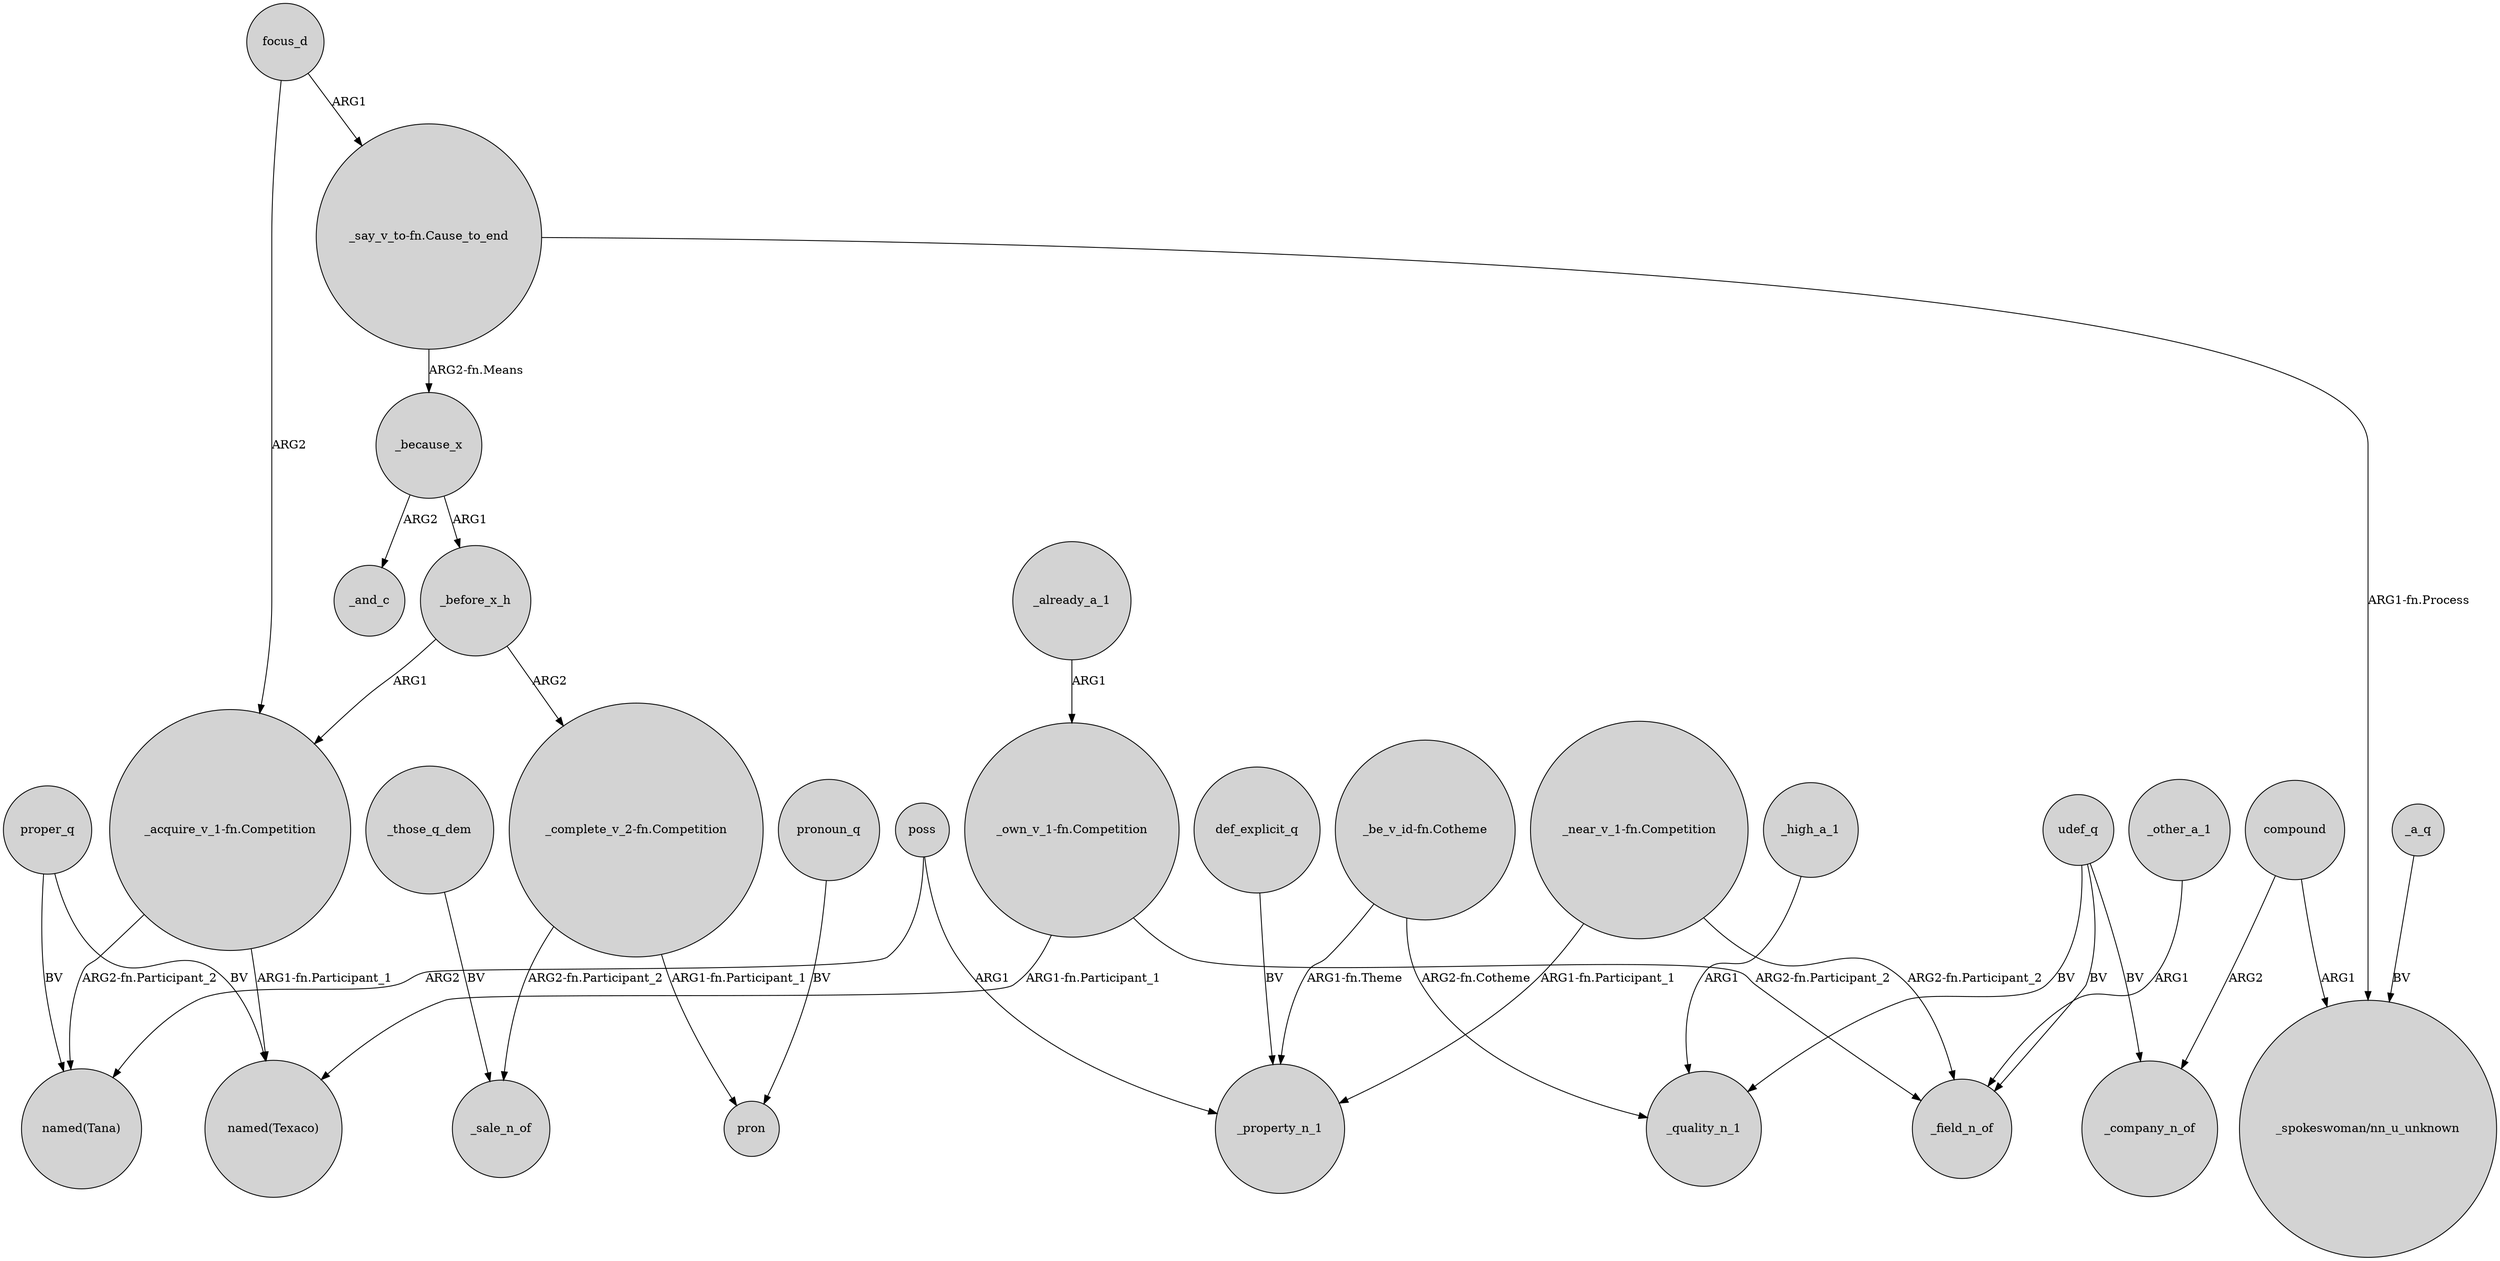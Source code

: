 digraph {
	node [shape=circle style=filled]
	"_say_v_to-fn.Cause_to_end" -> _because_x [label="ARG2-fn.Means"]
	_before_x_h -> "_acquire_v_1-fn.Competition" [label=ARG1]
	"_complete_v_2-fn.Competition" -> pron [label="ARG1-fn.Participant_1"]
	_a_q -> "_spokeswoman/nn_u_unknown" [label=BV]
	"_acquire_v_1-fn.Competition" -> "named(Texaco)" [label="ARG1-fn.Participant_1"]
	"_be_v_id-fn.Cotheme" -> _quality_n_1 [label="ARG2-fn.Cotheme"]
	focus_d -> "_say_v_to-fn.Cause_to_end" [label=ARG1]
	focus_d -> "_acquire_v_1-fn.Competition" [label=ARG2]
	"_say_v_to-fn.Cause_to_end" -> "_spokeswoman/nn_u_unknown" [label="ARG1-fn.Process"]
	_high_a_1 -> _quality_n_1 [label=ARG1]
	proper_q -> "named(Texaco)" [label=BV]
	compound -> _company_n_of [label=ARG2]
	poss -> "named(Tana)" [label=ARG2]
	_because_x -> _and_c [label=ARG2]
	"_near_v_1-fn.Competition" -> _field_n_of [label="ARG2-fn.Participant_2"]
	pronoun_q -> pron [label=BV]
	udef_q -> _quality_n_1 [label=BV]
	proper_q -> "named(Tana)" [label=BV]
	udef_q -> _company_n_of [label=BV]
	poss -> _property_n_1 [label=ARG1]
	def_explicit_q -> _property_n_1 [label=BV]
	_other_a_1 -> _field_n_of [label=ARG1]
	"_complete_v_2-fn.Competition" -> _sale_n_of [label="ARG2-fn.Participant_2"]
	"_own_v_1-fn.Competition" -> _field_n_of [label="ARG2-fn.Participant_2"]
	_before_x_h -> "_complete_v_2-fn.Competition" [label=ARG2]
	compound -> "_spokeswoman/nn_u_unknown" [label=ARG1]
	"_own_v_1-fn.Competition" -> "named(Texaco)" [label="ARG1-fn.Participant_1"]
	"_acquire_v_1-fn.Competition" -> "named(Tana)" [label="ARG2-fn.Participant_2"]
	_those_q_dem -> _sale_n_of [label=BV]
	_because_x -> _before_x_h [label=ARG1]
	"_near_v_1-fn.Competition" -> _property_n_1 [label="ARG1-fn.Participant_1"]
	"_be_v_id-fn.Cotheme" -> _property_n_1 [label="ARG1-fn.Theme"]
	_already_a_1 -> "_own_v_1-fn.Competition" [label=ARG1]
	udef_q -> _field_n_of [label=BV]
}
